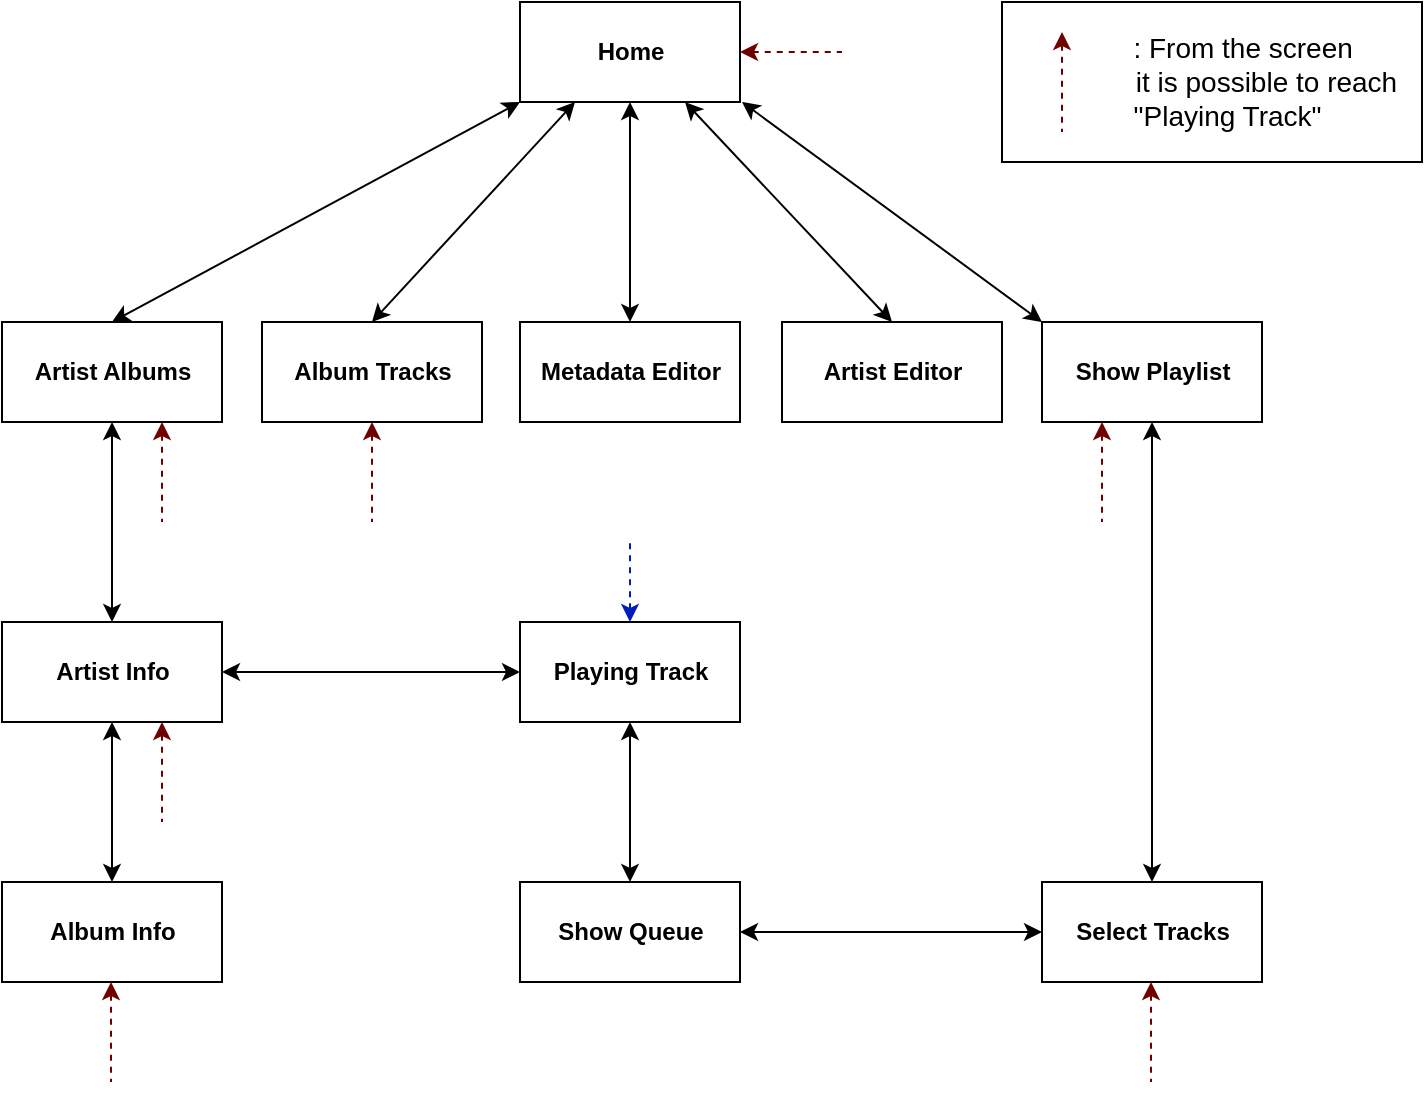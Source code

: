 <mxfile version="16.6.6" type="device"><diagram id="5P583w0aJttzJ-YqKNh2" name="Page-1"><mxGraphModel dx="1422" dy="780" grid="1" gridSize="10" guides="1" tooltips="1" connect="1" arrows="1" fold="1" page="1" pageScale="1" pageWidth="827" pageHeight="1169" math="0" shadow="0"><root><mxCell id="0"/><mxCell id="1" parent="0"/><mxCell id="v2lxInc_JL55TAg5lxIN-1" value="&lt;b&gt;Home&lt;/b&gt;" style="html=1;" vertex="1" parent="1"><mxGeometry x="359" y="40" width="110" height="50" as="geometry"/></mxCell><mxCell id="v2lxInc_JL55TAg5lxIN-2" value="&lt;b&gt;Artist Editor&lt;/b&gt;" style="html=1;" vertex="1" parent="1"><mxGeometry x="490" y="200" width="110" height="50" as="geometry"/></mxCell><mxCell id="v2lxInc_JL55TAg5lxIN-3" value="&lt;div&gt;&lt;b&gt;Metadata Editor&lt;/b&gt;&lt;/div&gt;" style="html=1;" vertex="1" parent="1"><mxGeometry x="359" y="200" width="110" height="50" as="geometry"/></mxCell><mxCell id="v2lxInc_JL55TAg5lxIN-4" value="&lt;b&gt;Artist Info&lt;/b&gt;" style="html=1;" vertex="1" parent="1"><mxGeometry x="100" y="350" width="110" height="50" as="geometry"/></mxCell><mxCell id="v2lxInc_JL55TAg5lxIN-5" value="&lt;div&gt;&lt;b&gt;Album Info&lt;/b&gt;&lt;/div&gt;" style="html=1;" vertex="1" parent="1"><mxGeometry x="100" y="480" width="110" height="50" as="geometry"/></mxCell><mxCell id="v2lxInc_JL55TAg5lxIN-6" value="&lt;div&gt;&lt;b&gt;Album Tracks&lt;/b&gt;&lt;/div&gt;" style="html=1;" vertex="1" parent="1"><mxGeometry x="230" y="200" width="110" height="50" as="geometry"/></mxCell><mxCell id="v2lxInc_JL55TAg5lxIN-7" value="&lt;div&gt;&lt;b&gt;Artist Albums&lt;/b&gt;&lt;/div&gt;" style="html=1;" vertex="1" parent="1"><mxGeometry x="100" y="200" width="110" height="50" as="geometry"/></mxCell><mxCell id="v2lxInc_JL55TAg5lxIN-8" value="&lt;b&gt;Playing Track&lt;/b&gt;" style="html=1;" vertex="1" parent="1"><mxGeometry x="359" y="350" width="110" height="50" as="geometry"/></mxCell><mxCell id="v2lxInc_JL55TAg5lxIN-9" value="&lt;b&gt;Select Tracks&lt;/b&gt;" style="html=1;" vertex="1" parent="1"><mxGeometry x="620" y="480" width="110" height="50" as="geometry"/></mxCell><mxCell id="v2lxInc_JL55TAg5lxIN-10" value="&lt;b&gt;Show Playlist&lt;br&gt;&lt;/b&gt;" style="html=1;" vertex="1" parent="1"><mxGeometry x="620" y="200" width="110" height="50" as="geometry"/></mxCell><mxCell id="v2lxInc_JL55TAg5lxIN-11" value="&lt;b&gt;Show Queue&lt;br&gt;&lt;/b&gt;" style="html=1;" vertex="1" parent="1"><mxGeometry x="359" y="480" width="110" height="50" as="geometry"/></mxCell><mxCell id="v2lxInc_JL55TAg5lxIN-12" value="" style="endArrow=classic;html=1;rounded=0;entryX=0.5;entryY=0;entryDx=0;entryDy=0;exitX=0.5;exitY=1;exitDx=0;exitDy=0;startArrow=classic;startFill=1;" edge="1" parent="1" source="v2lxInc_JL55TAg5lxIN-7" target="v2lxInc_JL55TAg5lxIN-4"><mxGeometry width="50" height="50" relative="1" as="geometry"><mxPoint x="330" y="380" as="sourcePoint"/><mxPoint x="380" y="330" as="targetPoint"/></mxGeometry></mxCell><mxCell id="v2lxInc_JL55TAg5lxIN-13" value="" style="endArrow=classic;html=1;rounded=0;entryX=1;entryY=0.5;entryDx=0;entryDy=0;exitX=0;exitY=0.5;exitDx=0;exitDy=0;startArrow=classic;startFill=1;" edge="1" parent="1" source="v2lxInc_JL55TAg5lxIN-8" target="v2lxInc_JL55TAg5lxIN-4"><mxGeometry width="50" height="50" relative="1" as="geometry"><mxPoint x="135" y="260" as="sourcePoint"/><mxPoint x="135" y="360" as="targetPoint"/></mxGeometry></mxCell><mxCell id="v2lxInc_JL55TAg5lxIN-14" value="" style="endArrow=classic;startArrow=classic;html=1;rounded=0;entryX=0.5;entryY=1;entryDx=0;entryDy=0;exitX=0.5;exitY=0;exitDx=0;exitDy=0;" edge="1" parent="1" source="v2lxInc_JL55TAg5lxIN-11" target="v2lxInc_JL55TAg5lxIN-8"><mxGeometry width="50" height="50" relative="1" as="geometry"><mxPoint x="330" y="380" as="sourcePoint"/><mxPoint x="380" y="330" as="targetPoint"/></mxGeometry></mxCell><mxCell id="v2lxInc_JL55TAg5lxIN-15" value="" style="endArrow=classic;startArrow=classic;html=1;rounded=0;exitX=0.5;exitY=0;exitDx=0;exitDy=0;entryX=0;entryY=1;entryDx=0;entryDy=0;" edge="1" parent="1" source="v2lxInc_JL55TAg5lxIN-7" target="v2lxInc_JL55TAg5lxIN-1"><mxGeometry width="50" height="50" relative="1" as="geometry"><mxPoint x="330" y="380" as="sourcePoint"/><mxPoint x="380" y="330" as="targetPoint"/></mxGeometry></mxCell><mxCell id="v2lxInc_JL55TAg5lxIN-16" value="" style="endArrow=classic;startArrow=classic;html=1;rounded=0;entryX=0.25;entryY=1;entryDx=0;entryDy=0;exitX=0.5;exitY=0;exitDx=0;exitDy=0;" edge="1" parent="1" source="v2lxInc_JL55TAg5lxIN-6" target="v2lxInc_JL55TAg5lxIN-1"><mxGeometry width="50" height="50" relative="1" as="geometry"><mxPoint x="330" y="380" as="sourcePoint"/><mxPoint x="380" y="330" as="targetPoint"/></mxGeometry></mxCell><mxCell id="v2lxInc_JL55TAg5lxIN-17" value="" style="endArrow=classic;startArrow=classic;html=1;rounded=0;exitX=0;exitY=0;exitDx=0;exitDy=0;" edge="1" parent="1" source="v2lxInc_JL55TAg5lxIN-10"><mxGeometry width="50" height="50" relative="1" as="geometry"><mxPoint x="330" y="380" as="sourcePoint"/><mxPoint x="470" y="90" as="targetPoint"/></mxGeometry></mxCell><mxCell id="v2lxInc_JL55TAg5lxIN-18" value="" style="endArrow=classic;startArrow=classic;html=1;rounded=0;entryX=0.5;entryY=1;entryDx=0;entryDy=0;" edge="1" parent="1" source="v2lxInc_JL55TAg5lxIN-3" target="v2lxInc_JL55TAg5lxIN-1"><mxGeometry width="50" height="50" relative="1" as="geometry"><mxPoint x="330" y="380" as="sourcePoint"/><mxPoint x="380" y="330" as="targetPoint"/></mxGeometry></mxCell><mxCell id="v2lxInc_JL55TAg5lxIN-19" value="" style="endArrow=classic;startArrow=classic;html=1;rounded=0;entryX=0.75;entryY=1;entryDx=0;entryDy=0;exitX=0.5;exitY=0;exitDx=0;exitDy=0;" edge="1" parent="1" source="v2lxInc_JL55TAg5lxIN-2" target="v2lxInc_JL55TAg5lxIN-1"><mxGeometry width="50" height="50" relative="1" as="geometry"><mxPoint x="330" y="380" as="sourcePoint"/><mxPoint x="380" y="330" as="targetPoint"/></mxGeometry></mxCell><mxCell id="v2lxInc_JL55TAg5lxIN-20" value="" style="endArrow=classic;startArrow=classic;html=1;rounded=0;exitX=0.5;exitY=0;exitDx=0;exitDy=0;entryX=0.5;entryY=1;entryDx=0;entryDy=0;" edge="1" parent="1" source="v2lxInc_JL55TAg5lxIN-5" target="v2lxInc_JL55TAg5lxIN-4"><mxGeometry width="50" height="50" relative="1" as="geometry"><mxPoint x="330" y="420" as="sourcePoint"/><mxPoint x="380" y="370" as="targetPoint"/></mxGeometry></mxCell><mxCell id="v2lxInc_JL55TAg5lxIN-21" value="" style="endArrow=classic;startArrow=classic;html=1;rounded=0;exitX=0;exitY=0.5;exitDx=0;exitDy=0;entryX=1;entryY=0.5;entryDx=0;entryDy=0;" edge="1" parent="1" source="v2lxInc_JL55TAg5lxIN-9" target="v2lxInc_JL55TAg5lxIN-11"><mxGeometry width="50" height="50" relative="1" as="geometry"><mxPoint x="330" y="420" as="sourcePoint"/><mxPoint x="380" y="370" as="targetPoint"/></mxGeometry></mxCell><mxCell id="v2lxInc_JL55TAg5lxIN-22" value="" style="endArrow=classic;startArrow=classic;html=1;rounded=0;exitX=0.5;exitY=0;exitDx=0;exitDy=0;entryX=0.5;entryY=1;entryDx=0;entryDy=0;" edge="1" parent="1" source="v2lxInc_JL55TAg5lxIN-9" target="v2lxInc_JL55TAg5lxIN-10"><mxGeometry width="50" height="50" relative="1" as="geometry"><mxPoint x="330" y="420" as="sourcePoint"/><mxPoint x="380" y="370" as="targetPoint"/></mxGeometry></mxCell><mxCell id="v2lxInc_JL55TAg5lxIN-24" value="" style="endArrow=none;startArrow=classic;html=1;rounded=0;exitX=0.5;exitY=0;exitDx=0;exitDy=0;startFill=1;endFill=0;dashed=1;fillColor=#0050ef;strokeColor=#001DBC;" edge="1" parent="1" source="v2lxInc_JL55TAg5lxIN-8"><mxGeometry width="50" height="50" relative="1" as="geometry"><mxPoint x="330" y="420" as="sourcePoint"/><mxPoint x="414" y="310" as="targetPoint"/></mxGeometry></mxCell><mxCell id="v2lxInc_JL55TAg5lxIN-25" value="" style="endArrow=none;startArrow=classic;html=1;rounded=0;dashed=1;exitX=0.5;exitY=1;exitDx=0;exitDy=0;endFill=0;fillColor=#a20025;strokeColor=#6F0000;" edge="1" parent="1" source="v2lxInc_JL55TAg5lxIN-6"><mxGeometry width="50" height="50" relative="1" as="geometry"><mxPoint x="330" y="420" as="sourcePoint"/><mxPoint x="285" y="300" as="targetPoint"/></mxGeometry></mxCell><mxCell id="v2lxInc_JL55TAg5lxIN-26" value="" style="endArrow=none;startArrow=classic;html=1;rounded=0;dashed=1;endFill=0;fillColor=#a20025;strokeColor=#6F0000;" edge="1" parent="1"><mxGeometry width="50" height="50" relative="1" as="geometry"><mxPoint x="180" y="400" as="sourcePoint"/><mxPoint x="180" y="450" as="targetPoint"/></mxGeometry></mxCell><mxCell id="v2lxInc_JL55TAg5lxIN-28" value="" style="endArrow=none;startArrow=classic;html=1;rounded=0;dashed=1;exitX=0.5;exitY=1;exitDx=0;exitDy=0;endFill=0;fillColor=#a20025;strokeColor=#6F0000;" edge="1" parent="1"><mxGeometry width="50" height="50" relative="1" as="geometry"><mxPoint x="650" y="250" as="sourcePoint"/><mxPoint x="650" y="300" as="targetPoint"/></mxGeometry></mxCell><mxCell id="v2lxInc_JL55TAg5lxIN-29" value="" style="endArrow=none;startArrow=classic;html=1;rounded=0;dashed=1;exitX=0.5;exitY=1;exitDx=0;exitDy=0;endFill=0;fillColor=#a20025;strokeColor=#6F0000;" edge="1" parent="1"><mxGeometry width="50" height="50" relative="1" as="geometry"><mxPoint x="180" y="250" as="sourcePoint"/><mxPoint x="180" y="300" as="targetPoint"/></mxGeometry></mxCell><mxCell id="v2lxInc_JL55TAg5lxIN-30" value="" style="endArrow=none;startArrow=classic;html=1;rounded=0;dashed=1;exitX=1;exitY=0.5;exitDx=0;exitDy=0;endFill=0;fillColor=#a20025;strokeColor=#6F0000;" edge="1" parent="1" source="v2lxInc_JL55TAg5lxIN-1"><mxGeometry width="50" height="50" relative="1" as="geometry"><mxPoint x="594.5" y="40" as="sourcePoint"/><mxPoint x="520" y="65" as="targetPoint"/></mxGeometry></mxCell><mxCell id="v2lxInc_JL55TAg5lxIN-31" value="" style="endArrow=none;startArrow=classic;html=1;rounded=0;dashed=1;exitX=0.5;exitY=1;exitDx=0;exitDy=0;endFill=0;fillColor=#a20025;strokeColor=#6F0000;" edge="1" parent="1"><mxGeometry width="50" height="50" relative="1" as="geometry"><mxPoint x="154.5" y="530" as="sourcePoint"/><mxPoint x="154.5" y="580" as="targetPoint"/></mxGeometry></mxCell><mxCell id="v2lxInc_JL55TAg5lxIN-33" value="" style="endArrow=none;startArrow=classic;html=1;rounded=0;dashed=1;endFill=0;fillColor=#a20025;strokeColor=#6F0000;" edge="1" parent="1"><mxGeometry width="50" height="50" relative="1" as="geometry"><mxPoint x="674.5" y="530" as="sourcePoint"/><mxPoint x="674.5" y="580" as="targetPoint"/></mxGeometry></mxCell><mxCell id="v2lxInc_JL55TAg5lxIN-34" value="&lt;font style=&quot;font-size: 14px&quot;&gt;&amp;nbsp;&amp;nbsp;&amp;nbsp;&amp;nbsp;&amp;nbsp;&lt;span style=&quot;white-space: pre&quot;&gt;&#9;&lt;/span&gt;: From the screen &lt;br&gt;&lt;/font&gt;&lt;div style=&quot;font-size: 14px&quot;&gt;&lt;font style=&quot;font-size: 14px&quot;&gt;&amp;nbsp;&amp;nbsp;&amp;nbsp;&amp;nbsp;&amp;nbsp;&amp;nbsp;&amp;nbsp;&amp;nbsp;&amp;nbsp;&amp;nbsp; &amp;nbsp;&amp;nbsp; it is possible to reach&lt;/font&gt;&lt;/div&gt;&lt;div style=&quot;font-size: 14px&quot;&gt;&lt;font style=&quot;font-size: 14px&quot;&gt;&amp;nbsp;&amp;nbsp;&amp;nbsp; &quot;Playing Track&quot;&lt;/font&gt;&lt;/div&gt;" style="rounded=0;whiteSpace=wrap;html=1;" vertex="1" parent="1"><mxGeometry x="600" y="40" width="210" height="80" as="geometry"/></mxCell><mxCell id="v2lxInc_JL55TAg5lxIN-35" value="" style="endArrow=none;startArrow=classic;html=1;rounded=0;dashed=1;exitX=0.5;exitY=1;exitDx=0;exitDy=0;endFill=0;fillColor=#a20025;strokeColor=#6F0000;" edge="1" parent="1"><mxGeometry width="50" height="50" relative="1" as="geometry"><mxPoint x="630" y="55" as="sourcePoint"/><mxPoint x="630" y="105" as="targetPoint"/></mxGeometry></mxCell></root></mxGraphModel></diagram></mxfile>